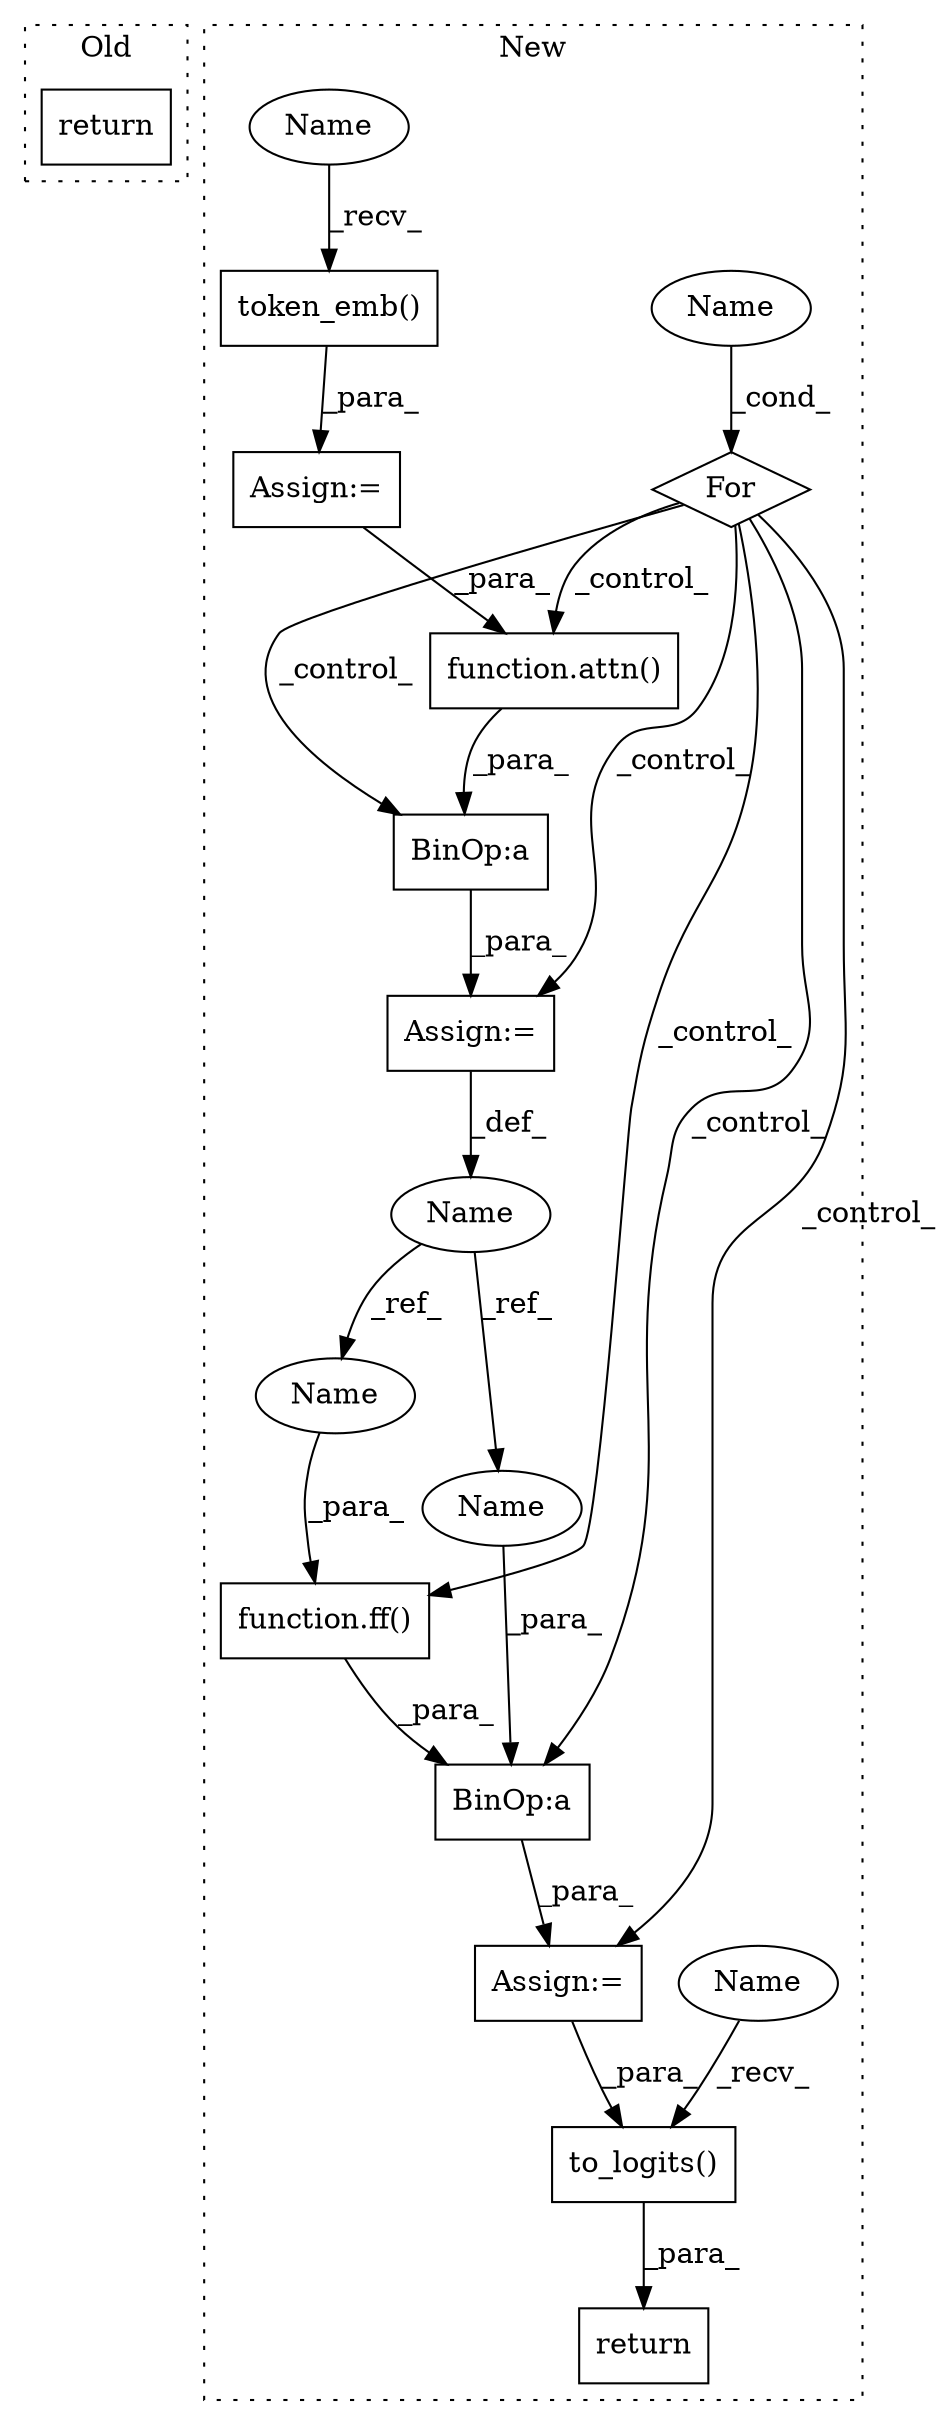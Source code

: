 digraph G {
subgraph cluster0 {
1 [label="return" a="93" s="188" l="7" shape="box"];
label = "Old";
style="dotted";
}
subgraph cluster1 {
2 [label="token_emb()" a="75" s="4854,4870" l="15,1" shape="box"];
3 [label="Assign:=" a="68" s="4851" l="3" shape="box"];
4 [label="Assign:=" a="68" s="4923" l="3" shape="box"];
5 [label="For" a="107" s="4881,4908" l="4,14" shape="diamond"];
6 [label="Name" a="87" s="4891" l="2" shape="ellipse"];
7 [label="function.attn()" a="75" s="4926,4932" l="5,1" shape="box"];
8 [label="function.ff()" a="75" s="4954,4958" l="3,1" shape="box"];
9 [label="Assign:=" a="68" s="4951" l="3" shape="box"];
10 [label="return" a="93" s="4973" l="7" shape="box"];
11 [label="to_logits()" a="75" s="4980,4996" l="15,1" shape="box"];
12 [label="BinOp:a" a="82" s="4959" l="3" shape="box"];
13 [label="BinOp:a" a="82" s="4933" l="3" shape="box"];
14 [label="Name" a="87" s="4922" l="1" shape="ellipse"];
15 [label="Name" a="87" s="4957" l="1" shape="ellipse"];
16 [label="Name" a="87" s="4962" l="1" shape="ellipse"];
17 [label="Name" a="87" s="4980" l="4" shape="ellipse"];
18 [label="Name" a="87" s="4854" l="4" shape="ellipse"];
label = "New";
style="dotted";
}
2 -> 3 [label="_para_"];
3 -> 7 [label="_para_"];
4 -> 14 [label="_def_"];
5 -> 7 [label="_control_"];
5 -> 4 [label="_control_"];
5 -> 8 [label="_control_"];
5 -> 9 [label="_control_"];
5 -> 13 [label="_control_"];
5 -> 12 [label="_control_"];
6 -> 5 [label="_cond_"];
7 -> 13 [label="_para_"];
8 -> 12 [label="_para_"];
9 -> 11 [label="_para_"];
11 -> 10 [label="_para_"];
12 -> 9 [label="_para_"];
13 -> 4 [label="_para_"];
14 -> 15 [label="_ref_"];
14 -> 16 [label="_ref_"];
15 -> 8 [label="_para_"];
16 -> 12 [label="_para_"];
17 -> 11 [label="_recv_"];
18 -> 2 [label="_recv_"];
}
